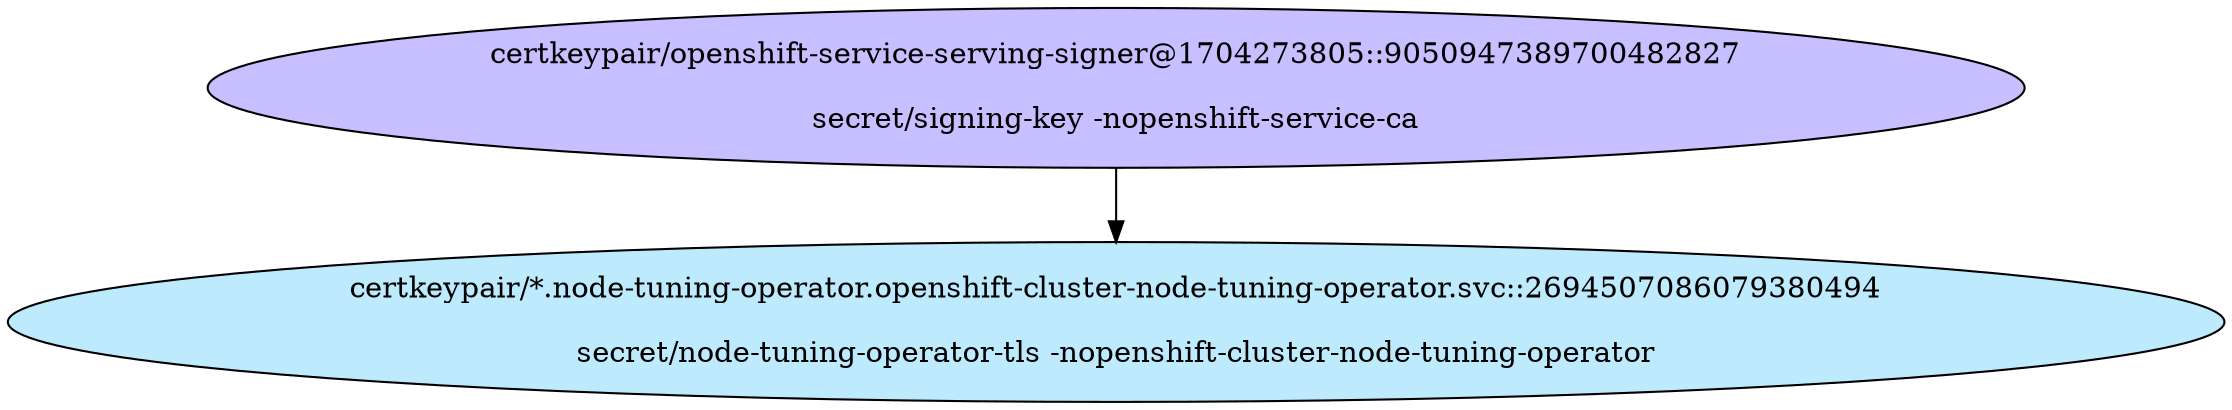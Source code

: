 digraph "Local Certificate" {
  // Node definitions.
  1 [
    label="certkeypair/openshift-service-serving-signer@1704273805::9050947389700482827\n\nsecret/signing-key -nopenshift-service-ca\n"
    style=filled
    fillcolor="#c7bfff"
  ];
  27 [
    label="certkeypair/*.node-tuning-operator.openshift-cluster-node-tuning-operator.svc::2694507086079380494\n\nsecret/node-tuning-operator-tls -nopenshift-cluster-node-tuning-operator\n"
    style=filled
    fillcolor="#bdebfd"
  ];

  // Edge definitions.
  1 -> 27;
}